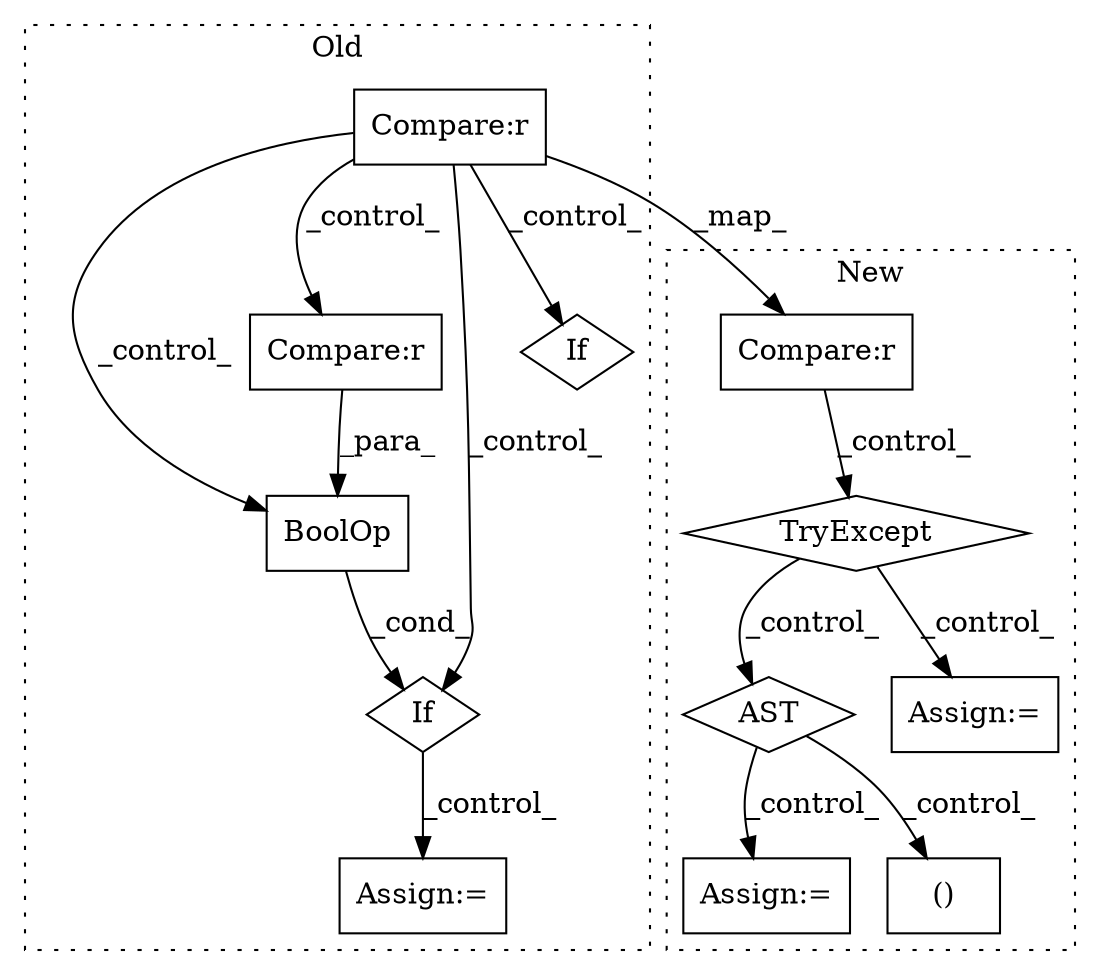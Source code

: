 digraph G {
subgraph cluster0 {
1 [label="BoolOp" a="72" s="13578" l="58" shape="box"];
4 [label="If" a="96" s="13575" l="3" shape="diamond"];
5 [label="Compare:r" a="40" s="13601" l="35" shape="box"];
6 [label="Assign:=" a="68" s="13829" l="3" shape="box"];
11 [label="Compare:r" a="40" s="13069" l="63" shape="box"];
12 [label="If" a="96" s="13940" l="3" shape="diamond"];
label = "Old";
style="dotted";
}
subgraph cluster1 {
2 [label="TryExcept" a="71" s="13372" l="121" shape="diamond"];
3 [label="AST" a="2" s="13570,0" l="7,0" shape="diamond"];
7 [label="Assign:=" a="68" s="13498" l="18" shape="box"];
8 [label="Assign:=" a="68" s="14586" l="18" shape="box"];
9 [label="()" a="54" s="14586" l="15" shape="box"];
10 [label="Compare:r" a="40" s="12985" l="63" shape="box"];
label = "New";
style="dotted";
}
1 -> 4 [label="_cond_"];
2 -> 3 [label="_control_"];
2 -> 7 [label="_control_"];
3 -> 9 [label="_control_"];
3 -> 8 [label="_control_"];
4 -> 6 [label="_control_"];
5 -> 1 [label="_para_"];
10 -> 2 [label="_control_"];
11 -> 4 [label="_control_"];
11 -> 12 [label="_control_"];
11 -> 1 [label="_control_"];
11 -> 10 [label="_map_"];
11 -> 5 [label="_control_"];
}